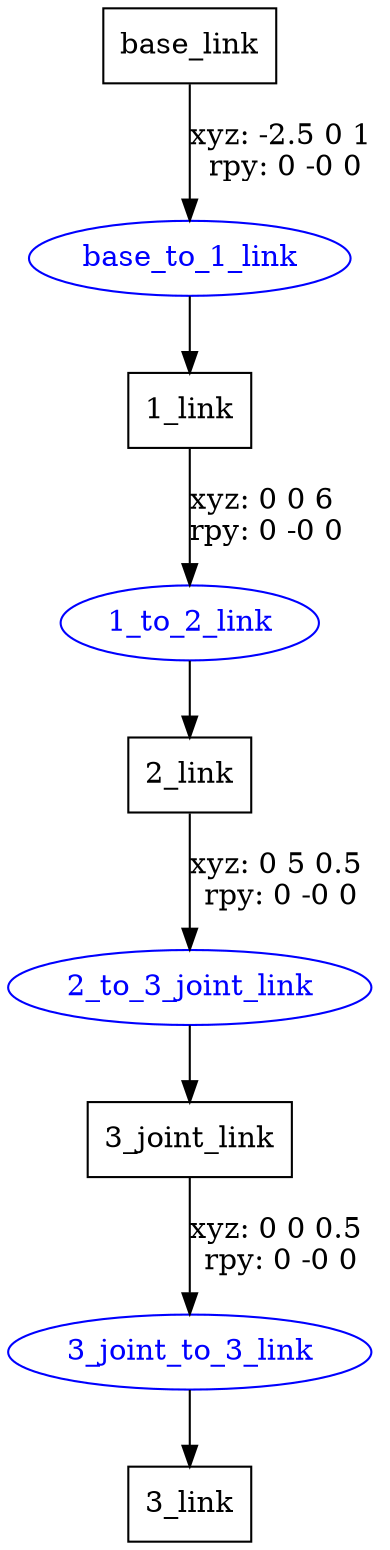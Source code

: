 digraph G {
node [shape=box];
"base_link" [label="base_link"];
"1_link" [label="1_link"];
"2_link" [label="2_link"];
"3_joint_link" [label="3_joint_link"];
"3_link" [label="3_link"];
node [shape=ellipse, color=blue, fontcolor=blue];
"base_link" -> "base_to_1_link" [label="xyz: -2.5 0 1 \nrpy: 0 -0 0"]
"base_to_1_link" -> "1_link"
"1_link" -> "1_to_2_link" [label="xyz: 0 0 6 \nrpy: 0 -0 0"]
"1_to_2_link" -> "2_link"
"2_link" -> "2_to_3_joint_link" [label="xyz: 0 5 0.5 \nrpy: 0 -0 0"]
"2_to_3_joint_link" -> "3_joint_link"
"3_joint_link" -> "3_joint_to_3_link" [label="xyz: 0 0 0.5 \nrpy: 0 -0 0"]
"3_joint_to_3_link" -> "3_link"
}
